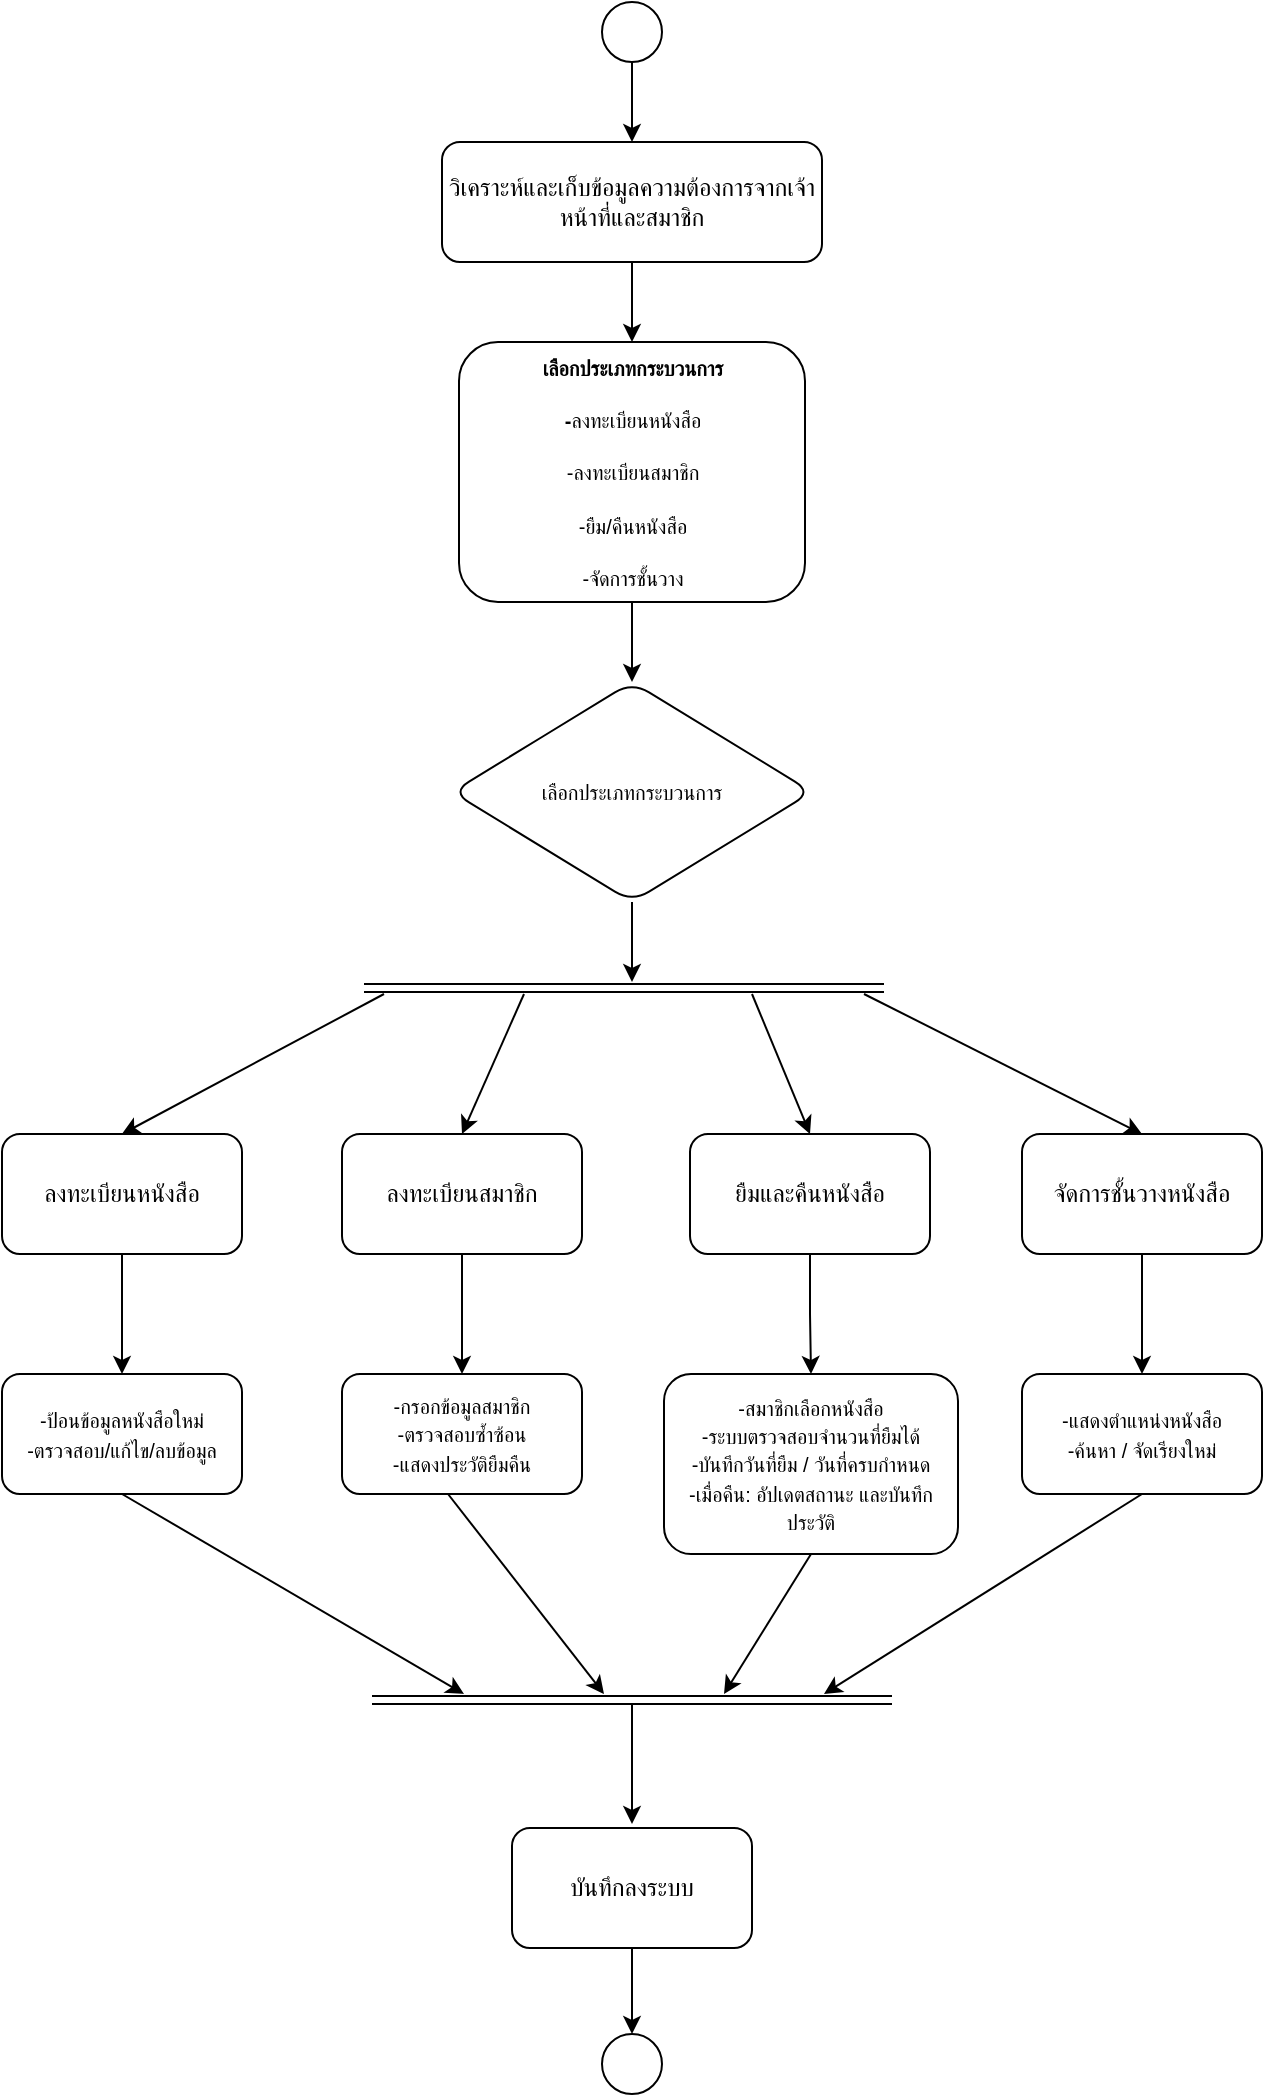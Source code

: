 <mxfile version="27.2.0">
  <diagram name="หน้า-1" id="axuyyEVFG7uyzSgx_TH8">
    <mxGraphModel dx="935" dy="675" grid="1" gridSize="10" guides="1" tooltips="1" connect="1" arrows="1" fold="1" page="1" pageScale="1" pageWidth="827" pageHeight="1169" math="0" shadow="0">
      <root>
        <mxCell id="0" />
        <mxCell id="1" parent="0" />
        <mxCell id="FjoXJfc7_WBLy8_cEE0z-3" style="edgeStyle=orthogonalEdgeStyle;rounded=0;orthogonalLoop=1;jettySize=auto;html=1;entryX=0.5;entryY=0;entryDx=0;entryDy=0;" edge="1" parent="1" source="FjoXJfc7_WBLy8_cEE0z-1" target="FjoXJfc7_WBLy8_cEE0z-2">
          <mxGeometry relative="1" as="geometry" />
        </mxCell>
        <mxCell id="FjoXJfc7_WBLy8_cEE0z-1" value="" style="ellipse;whiteSpace=wrap;html=1;aspect=fixed;" vertex="1" parent="1">
          <mxGeometry x="399" y="14" width="30" height="30" as="geometry" />
        </mxCell>
        <mxCell id="FjoXJfc7_WBLy8_cEE0z-8" style="edgeStyle=orthogonalEdgeStyle;rounded=0;orthogonalLoop=1;jettySize=auto;html=1;entryX=0.5;entryY=0;entryDx=0;entryDy=0;" edge="1" parent="1" source="FjoXJfc7_WBLy8_cEE0z-2" target="FjoXJfc7_WBLy8_cEE0z-7">
          <mxGeometry relative="1" as="geometry" />
        </mxCell>
        <mxCell id="FjoXJfc7_WBLy8_cEE0z-2" value="&lt;meta charset=&quot;utf-8&quot;&gt;วิเคราะห์และเก็บข้อมูลความต้องการจากเจ้าหน้าที่และสมาชิก" style="rounded=1;whiteSpace=wrap;html=1;" vertex="1" parent="1">
          <mxGeometry x="319" y="84" width="190" height="60" as="geometry" />
        </mxCell>
        <mxCell id="FjoXJfc7_WBLy8_cEE0z-10" value="" style="edgeStyle=orthogonalEdgeStyle;rounded=0;orthogonalLoop=1;jettySize=auto;html=1;" edge="1" parent="1" source="FjoXJfc7_WBLy8_cEE0z-7" target="FjoXJfc7_WBLy8_cEE0z-9">
          <mxGeometry relative="1" as="geometry" />
        </mxCell>
        <mxCell id="FjoXJfc7_WBLy8_cEE0z-7" value="&lt;p data-end=&quot;397&quot; data-start=&quot;370&quot;&gt;&lt;strong data-end=&quot;397&quot; data-start=&quot;373&quot;&gt;&lt;font style=&quot;font-size: 10px;&quot;&gt;เลือกประเภทกระบวนการ&lt;/font&gt;&lt;/strong&gt;&lt;/p&gt;&lt;p data-end=&quot;397&quot; data-start=&quot;370&quot;&gt;&lt;font style=&quot;font-size: 10px;&quot;&gt;&lt;strong data-end=&quot;397&quot; data-start=&quot;373&quot;&gt;-&lt;/strong&gt;&lt;span style=&quot;background-color: transparent; color: light-dark(rgb(0, 0, 0), rgb(255, 255, 255));&quot;&gt;ลงทะเบียนหนังสือ&lt;/span&gt;&lt;/font&gt;&lt;/p&gt;&lt;p data-end=&quot;397&quot; data-start=&quot;370&quot;&gt;&lt;font style=&quot;font-size: 10px;&quot;&gt;&lt;span style=&quot;background-color: transparent; color: light-dark(rgb(0, 0, 0), rgb(255, 255, 255));&quot;&gt;-&lt;/span&gt;&lt;span style=&quot;background-color: transparent; color: light-dark(rgb(0, 0, 0), rgb(255, 255, 255));&quot;&gt;ลงทะเบียนสมาชิก&lt;/span&gt;&lt;/font&gt;&lt;/p&gt;&lt;p data-end=&quot;397&quot; data-start=&quot;370&quot;&gt;&lt;font style=&quot;font-size: 10px;&quot;&gt;&lt;span style=&quot;background-color: transparent; color: light-dark(rgb(0, 0, 0), rgb(255, 255, 255));&quot;&gt;-&lt;/span&gt;&lt;span style=&quot;background-color: transparent; color: light-dark(rgb(0, 0, 0), rgb(255, 255, 255));&quot;&gt;ยืม/คืนหนังสือ&lt;/span&gt;&lt;/font&gt;&lt;/p&gt;&lt;p data-end=&quot;397&quot; data-start=&quot;370&quot;&gt;&lt;font style=&quot;font-size: 10px;&quot;&gt;&lt;span style=&quot;background-color: transparent; color: light-dark(rgb(0, 0, 0), rgb(255, 255, 255));&quot;&gt;-&lt;/span&gt;&lt;span style=&quot;background-color: transparent; color: light-dark(rgb(0, 0, 0), rgb(255, 255, 255));&quot;&gt;จัดการชั้นวาง&lt;/span&gt;&lt;/font&gt;&lt;/p&gt;" style="rounded=1;whiteSpace=wrap;html=1;" vertex="1" parent="1">
          <mxGeometry x="327.5" y="184" width="173" height="130" as="geometry" />
        </mxCell>
        <mxCell id="FjoXJfc7_WBLy8_cEE0z-11" style="edgeStyle=orthogonalEdgeStyle;rounded=0;orthogonalLoop=1;jettySize=auto;html=1;" edge="1" parent="1" source="FjoXJfc7_WBLy8_cEE0z-9">
          <mxGeometry relative="1" as="geometry">
            <mxPoint x="414" y="504" as="targetPoint" />
          </mxGeometry>
        </mxCell>
        <mxCell id="FjoXJfc7_WBLy8_cEE0z-9" value="&lt;font style=&quot;font-size: 10px;&quot;&gt;เลือกประเภทกระบวนการ&lt;/font&gt;" style="rhombus;whiteSpace=wrap;html=1;rounded=1;" vertex="1" parent="1">
          <mxGeometry x="324" y="354" width="180" height="110" as="geometry" />
        </mxCell>
        <mxCell id="FjoXJfc7_WBLy8_cEE0z-12" value="" style="shape=link;html=1;rounded=0;" edge="1" parent="1">
          <mxGeometry width="100" relative="1" as="geometry">
            <mxPoint x="280" y="507" as="sourcePoint" />
            <mxPoint x="540" y="507" as="targetPoint" />
          </mxGeometry>
        </mxCell>
        <mxCell id="FjoXJfc7_WBLy8_cEE0z-26" style="edgeStyle=orthogonalEdgeStyle;rounded=0;orthogonalLoop=1;jettySize=auto;html=1;entryX=0.5;entryY=0;entryDx=0;entryDy=0;" edge="1" parent="1" source="FjoXJfc7_WBLy8_cEE0z-13" target="FjoXJfc7_WBLy8_cEE0z-22">
          <mxGeometry relative="1" as="geometry" />
        </mxCell>
        <mxCell id="FjoXJfc7_WBLy8_cEE0z-13" value="&lt;meta charset=&quot;utf-8&quot;&gt;ลงทะเบียนหนังสือ" style="rounded=1;whiteSpace=wrap;html=1;" vertex="1" parent="1">
          <mxGeometry x="99" y="580" width="120" height="60" as="geometry" />
        </mxCell>
        <mxCell id="FjoXJfc7_WBLy8_cEE0z-27" style="edgeStyle=orthogonalEdgeStyle;rounded=0;orthogonalLoop=1;jettySize=auto;html=1;entryX=0.5;entryY=0;entryDx=0;entryDy=0;" edge="1" parent="1" source="FjoXJfc7_WBLy8_cEE0z-14" target="FjoXJfc7_WBLy8_cEE0z-23">
          <mxGeometry relative="1" as="geometry" />
        </mxCell>
        <mxCell id="FjoXJfc7_WBLy8_cEE0z-14" value="ลงทะเบียนสมาชิก" style="rounded=1;whiteSpace=wrap;html=1;" vertex="1" parent="1">
          <mxGeometry x="269" y="580" width="120" height="60" as="geometry" />
        </mxCell>
        <mxCell id="FjoXJfc7_WBLy8_cEE0z-28" style="edgeStyle=orthogonalEdgeStyle;rounded=0;orthogonalLoop=1;jettySize=auto;html=1;entryX=0.5;entryY=0;entryDx=0;entryDy=0;" edge="1" parent="1" source="FjoXJfc7_WBLy8_cEE0z-15" target="FjoXJfc7_WBLy8_cEE0z-24">
          <mxGeometry relative="1" as="geometry" />
        </mxCell>
        <mxCell id="FjoXJfc7_WBLy8_cEE0z-15" value="ยืมและคืนหนังสือ" style="rounded=1;whiteSpace=wrap;html=1;" vertex="1" parent="1">
          <mxGeometry x="443" y="580" width="120" height="60" as="geometry" />
        </mxCell>
        <mxCell id="FjoXJfc7_WBLy8_cEE0z-29" style="edgeStyle=orthogonalEdgeStyle;rounded=0;orthogonalLoop=1;jettySize=auto;html=1;entryX=0.5;entryY=0;entryDx=0;entryDy=0;" edge="1" parent="1" source="FjoXJfc7_WBLy8_cEE0z-16" target="FjoXJfc7_WBLy8_cEE0z-25">
          <mxGeometry relative="1" as="geometry" />
        </mxCell>
        <mxCell id="FjoXJfc7_WBLy8_cEE0z-16" value="จัดการชั้นวางหนังสือ" style="rounded=1;whiteSpace=wrap;html=1;" vertex="1" parent="1">
          <mxGeometry x="609" y="580" width="120" height="60" as="geometry" />
        </mxCell>
        <mxCell id="FjoXJfc7_WBLy8_cEE0z-17" value="" style="endArrow=classic;html=1;rounded=0;entryX=0.5;entryY=0;entryDx=0;entryDy=0;" edge="1" parent="1" target="FjoXJfc7_WBLy8_cEE0z-13">
          <mxGeometry width="50" height="50" relative="1" as="geometry">
            <mxPoint x="290" y="510" as="sourcePoint" />
            <mxPoint x="160" y="550" as="targetPoint" />
          </mxGeometry>
        </mxCell>
        <mxCell id="FjoXJfc7_WBLy8_cEE0z-18" value="" style="endArrow=classic;html=1;rounded=0;entryX=0.5;entryY=0;entryDx=0;entryDy=0;" edge="1" parent="1" target="FjoXJfc7_WBLy8_cEE0z-14">
          <mxGeometry width="50" height="50" relative="1" as="geometry">
            <mxPoint x="360" y="510" as="sourcePoint" />
            <mxPoint x="410" y="620" as="targetPoint" />
          </mxGeometry>
        </mxCell>
        <mxCell id="FjoXJfc7_WBLy8_cEE0z-20" value="" style="endArrow=classic;html=1;rounded=0;entryX=0.5;entryY=0;entryDx=0;entryDy=0;" edge="1" parent="1" target="FjoXJfc7_WBLy8_cEE0z-16">
          <mxGeometry width="50" height="50" relative="1" as="geometry">
            <mxPoint x="530" y="510" as="sourcePoint" />
            <mxPoint x="399" y="585" as="targetPoint" />
          </mxGeometry>
        </mxCell>
        <mxCell id="FjoXJfc7_WBLy8_cEE0z-21" value="" style="endArrow=classic;html=1;rounded=0;entryX=0.5;entryY=0;entryDx=0;entryDy=0;" edge="1" parent="1" target="FjoXJfc7_WBLy8_cEE0z-15">
          <mxGeometry width="50" height="50" relative="1" as="geometry">
            <mxPoint x="474" y="510" as="sourcePoint" />
            <mxPoint x="443" y="580" as="targetPoint" />
          </mxGeometry>
        </mxCell>
        <mxCell id="FjoXJfc7_WBLy8_cEE0z-22" value="&lt;font style=&quot;font-size: 10px;&quot;&gt;-ป้อนข้อมูลหนังสือใหม่&lt;/font&gt;&lt;div&gt;&lt;font style=&quot;font-size: 10px;&quot;&gt;-ตรวจสอบ/แก้ไข/ลบข้อมูล&lt;/font&gt;&lt;/div&gt;" style="rounded=1;whiteSpace=wrap;html=1;" vertex="1" parent="1">
          <mxGeometry x="99" y="700" width="120" height="60" as="geometry" />
        </mxCell>
        <mxCell id="FjoXJfc7_WBLy8_cEE0z-23" value="&lt;font style=&quot;font-size: 10px;&quot;&gt;-กรอกข้อมูลสมาชิก&lt;/font&gt;&lt;div&gt;&lt;font style=&quot;font-size: 10px;&quot;&gt;-ตรวจสอบซ้ำซ้อน&lt;/font&gt;&lt;/div&gt;&lt;div&gt;&lt;font style=&quot;font-size: 10px;&quot;&gt;-แสดงประวัติยืมคืน&lt;/font&gt;&lt;/div&gt;" style="rounded=1;whiteSpace=wrap;html=1;" vertex="1" parent="1">
          <mxGeometry x="269" y="700" width="120" height="60" as="geometry" />
        </mxCell>
        <mxCell id="FjoXJfc7_WBLy8_cEE0z-24" value="&lt;div&gt;&lt;font style=&quot;font-size: 10px;&quot;&gt;&lt;br&gt;&lt;/font&gt;&lt;/div&gt;&lt;font style=&quot;font-size: 10px;&quot;&gt;-สมาชิกเลือกหนังสือ&lt;/font&gt;&lt;div&gt;&lt;font style=&quot;font-size: 10px;&quot;&gt;-ระบบตรวจสอบจำนวนที่ยืมได้&lt;/font&gt;&lt;/div&gt;&lt;div&gt;&lt;font style=&quot;font-size: 10px;&quot;&gt;-บันทึกวันที่ยืม / วันที่ครบกำหนด&lt;/font&gt;&lt;/div&gt;&lt;div&gt;&lt;font style=&quot;font-size: 10px;&quot;&gt;-เมื่อคืน: อัปเดตสถานะ และบันทึกประวัติ&lt;/font&gt;&lt;/div&gt;&lt;div&gt;&lt;br&gt;&lt;/div&gt;" style="rounded=1;whiteSpace=wrap;html=1;" vertex="1" parent="1">
          <mxGeometry x="430" y="700" width="147" height="90" as="geometry" />
        </mxCell>
        <mxCell id="FjoXJfc7_WBLy8_cEE0z-25" value="&lt;font style=&quot;font-size: 10px;&quot;&gt;-แสดงตำแหน่งหนังสือ&lt;/font&gt;&lt;div&gt;&lt;font style=&quot;font-size: 10px;&quot;&gt;-&lt;span style=&quot;background-color: transparent; color: light-dark(rgb(0, 0, 0), rgb(255, 255, 255));&quot;&gt;ค้นหา / จัดเรียงใหม่&lt;/span&gt;&lt;/font&gt;&lt;/div&gt;" style="rounded=1;whiteSpace=wrap;html=1;" vertex="1" parent="1">
          <mxGeometry x="609" y="700" width="120" height="60" as="geometry" />
        </mxCell>
        <mxCell id="FjoXJfc7_WBLy8_cEE0z-41" style="edgeStyle=orthogonalEdgeStyle;rounded=0;orthogonalLoop=1;jettySize=auto;html=1;entryX=0.5;entryY=0;entryDx=0;entryDy=0;" edge="1" parent="1" source="FjoXJfc7_WBLy8_cEE0z-32" target="FjoXJfc7_WBLy8_cEE0z-40">
          <mxGeometry relative="1" as="geometry" />
        </mxCell>
        <mxCell id="FjoXJfc7_WBLy8_cEE0z-32" value="บันทึกลงระบบ" style="rounded=1;whiteSpace=wrap;html=1;" vertex="1" parent="1">
          <mxGeometry x="354" y="927" width="120" height="60" as="geometry" />
        </mxCell>
        <mxCell id="FjoXJfc7_WBLy8_cEE0z-33" value="" style="shape=link;html=1;rounded=0;" edge="1" parent="1">
          <mxGeometry width="100" relative="1" as="geometry">
            <mxPoint x="284" y="863" as="sourcePoint" />
            <mxPoint x="544" y="863" as="targetPoint" />
          </mxGeometry>
        </mxCell>
        <mxCell id="FjoXJfc7_WBLy8_cEE0z-34" value="" style="endArrow=classic;html=1;rounded=0;exitX=0.5;exitY=1;exitDx=0;exitDy=0;" edge="1" parent="1" source="FjoXJfc7_WBLy8_cEE0z-22">
          <mxGeometry width="50" height="50" relative="1" as="geometry">
            <mxPoint x="150" y="810" as="sourcePoint" />
            <mxPoint x="330" y="860" as="targetPoint" />
          </mxGeometry>
        </mxCell>
        <mxCell id="FjoXJfc7_WBLy8_cEE0z-35" value="" style="endArrow=classic;html=1;rounded=0;" edge="1" parent="1">
          <mxGeometry width="50" height="50" relative="1" as="geometry">
            <mxPoint x="322" y="760" as="sourcePoint" />
            <mxPoint x="400" y="860" as="targetPoint" />
          </mxGeometry>
        </mxCell>
        <mxCell id="FjoXJfc7_WBLy8_cEE0z-36" value="" style="endArrow=classic;html=1;rounded=0;exitX=0.5;exitY=1;exitDx=0;exitDy=0;" edge="1" parent="1" source="FjoXJfc7_WBLy8_cEE0z-24">
          <mxGeometry width="50" height="50" relative="1" as="geometry">
            <mxPoint x="400" y="780" as="sourcePoint" />
            <mxPoint x="460" y="860" as="targetPoint" />
          </mxGeometry>
        </mxCell>
        <mxCell id="FjoXJfc7_WBLy8_cEE0z-37" value="" style="endArrow=classic;html=1;rounded=0;exitX=0.5;exitY=1;exitDx=0;exitDy=0;" edge="1" parent="1" source="FjoXJfc7_WBLy8_cEE0z-25">
          <mxGeometry width="50" height="50" relative="1" as="geometry">
            <mxPoint x="400" y="780" as="sourcePoint" />
            <mxPoint x="510" y="860" as="targetPoint" />
          </mxGeometry>
        </mxCell>
        <mxCell id="FjoXJfc7_WBLy8_cEE0z-39" value="" style="endArrow=classic;html=1;rounded=0;entryX=0.5;entryY=0;entryDx=0;entryDy=0;" edge="1" parent="1">
          <mxGeometry width="50" height="50" relative="1" as="geometry">
            <mxPoint x="414" y="865" as="sourcePoint" />
            <mxPoint x="414" y="925" as="targetPoint" />
          </mxGeometry>
        </mxCell>
        <mxCell id="FjoXJfc7_WBLy8_cEE0z-40" value="" style="ellipse;whiteSpace=wrap;html=1;aspect=fixed;" vertex="1" parent="1">
          <mxGeometry x="399" y="1030" width="30" height="30" as="geometry" />
        </mxCell>
      </root>
    </mxGraphModel>
  </diagram>
</mxfile>
